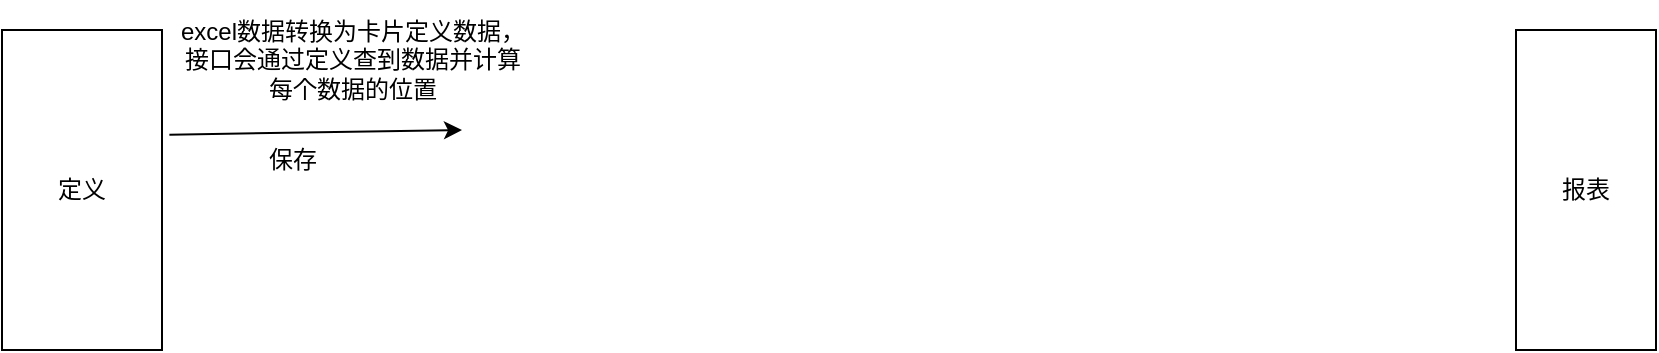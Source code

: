 <mxfile version="24.8.3">
  <diagram id="prtHgNgQTEPvFCAcTncT" name="Page-1">
    <mxGraphModel dx="1221" dy="725" grid="1" gridSize="10" guides="1" tooltips="1" connect="1" arrows="1" fold="1" page="1" pageScale="1" pageWidth="827" pageHeight="1169" math="0" shadow="0">
      <root>
        <mxCell id="0" />
        <mxCell id="1" parent="0" />
        <mxCell id="RpJYz0KQ5W1f_TOuSsBS-1" value="定义" style="rounded=0;whiteSpace=wrap;html=1;" vertex="1" parent="1">
          <mxGeometry y="320" width="80" height="160" as="geometry" />
        </mxCell>
        <mxCell id="RpJYz0KQ5W1f_TOuSsBS-2" value="报表" style="rounded=0;whiteSpace=wrap;html=1;" vertex="1" parent="1">
          <mxGeometry x="757" y="320" width="70" height="160" as="geometry" />
        </mxCell>
        <mxCell id="RpJYz0KQ5W1f_TOuSsBS-4" value="" style="endArrow=classic;html=1;rounded=0;exitX=1.046;exitY=0.327;exitDx=0;exitDy=0;exitPerimeter=0;" edge="1" parent="1" source="RpJYz0KQ5W1f_TOuSsBS-1">
          <mxGeometry width="50" height="50" relative="1" as="geometry">
            <mxPoint x="390" y="500" as="sourcePoint" />
            <mxPoint x="230" y="370" as="targetPoint" />
          </mxGeometry>
        </mxCell>
        <mxCell id="RpJYz0KQ5W1f_TOuSsBS-5" value="保存" style="text;html=1;align=center;verticalAlign=middle;resizable=0;points=[];autosize=1;strokeColor=none;fillColor=none;" vertex="1" parent="1">
          <mxGeometry x="120" y="370" width="50" height="30" as="geometry" />
        </mxCell>
        <mxCell id="RpJYz0KQ5W1f_TOuSsBS-7" value="excel数据转换为卡片定义数据，&lt;div&gt;接口会通过定义查到数据并计&lt;span style=&quot;background-color: initial;&quot;&gt;算&lt;/span&gt;&lt;/div&gt;&lt;div&gt;&lt;span style=&quot;background-color: initial;&quot;&gt;每个数据的位置&lt;/span&gt;&lt;/div&gt;" style="text;html=1;align=center;verticalAlign=middle;resizable=0;points=[];autosize=1;strokeColor=none;fillColor=none;" vertex="1" parent="1">
          <mxGeometry x="75" y="305" width="200" height="60" as="geometry" />
        </mxCell>
      </root>
    </mxGraphModel>
  </diagram>
</mxfile>
